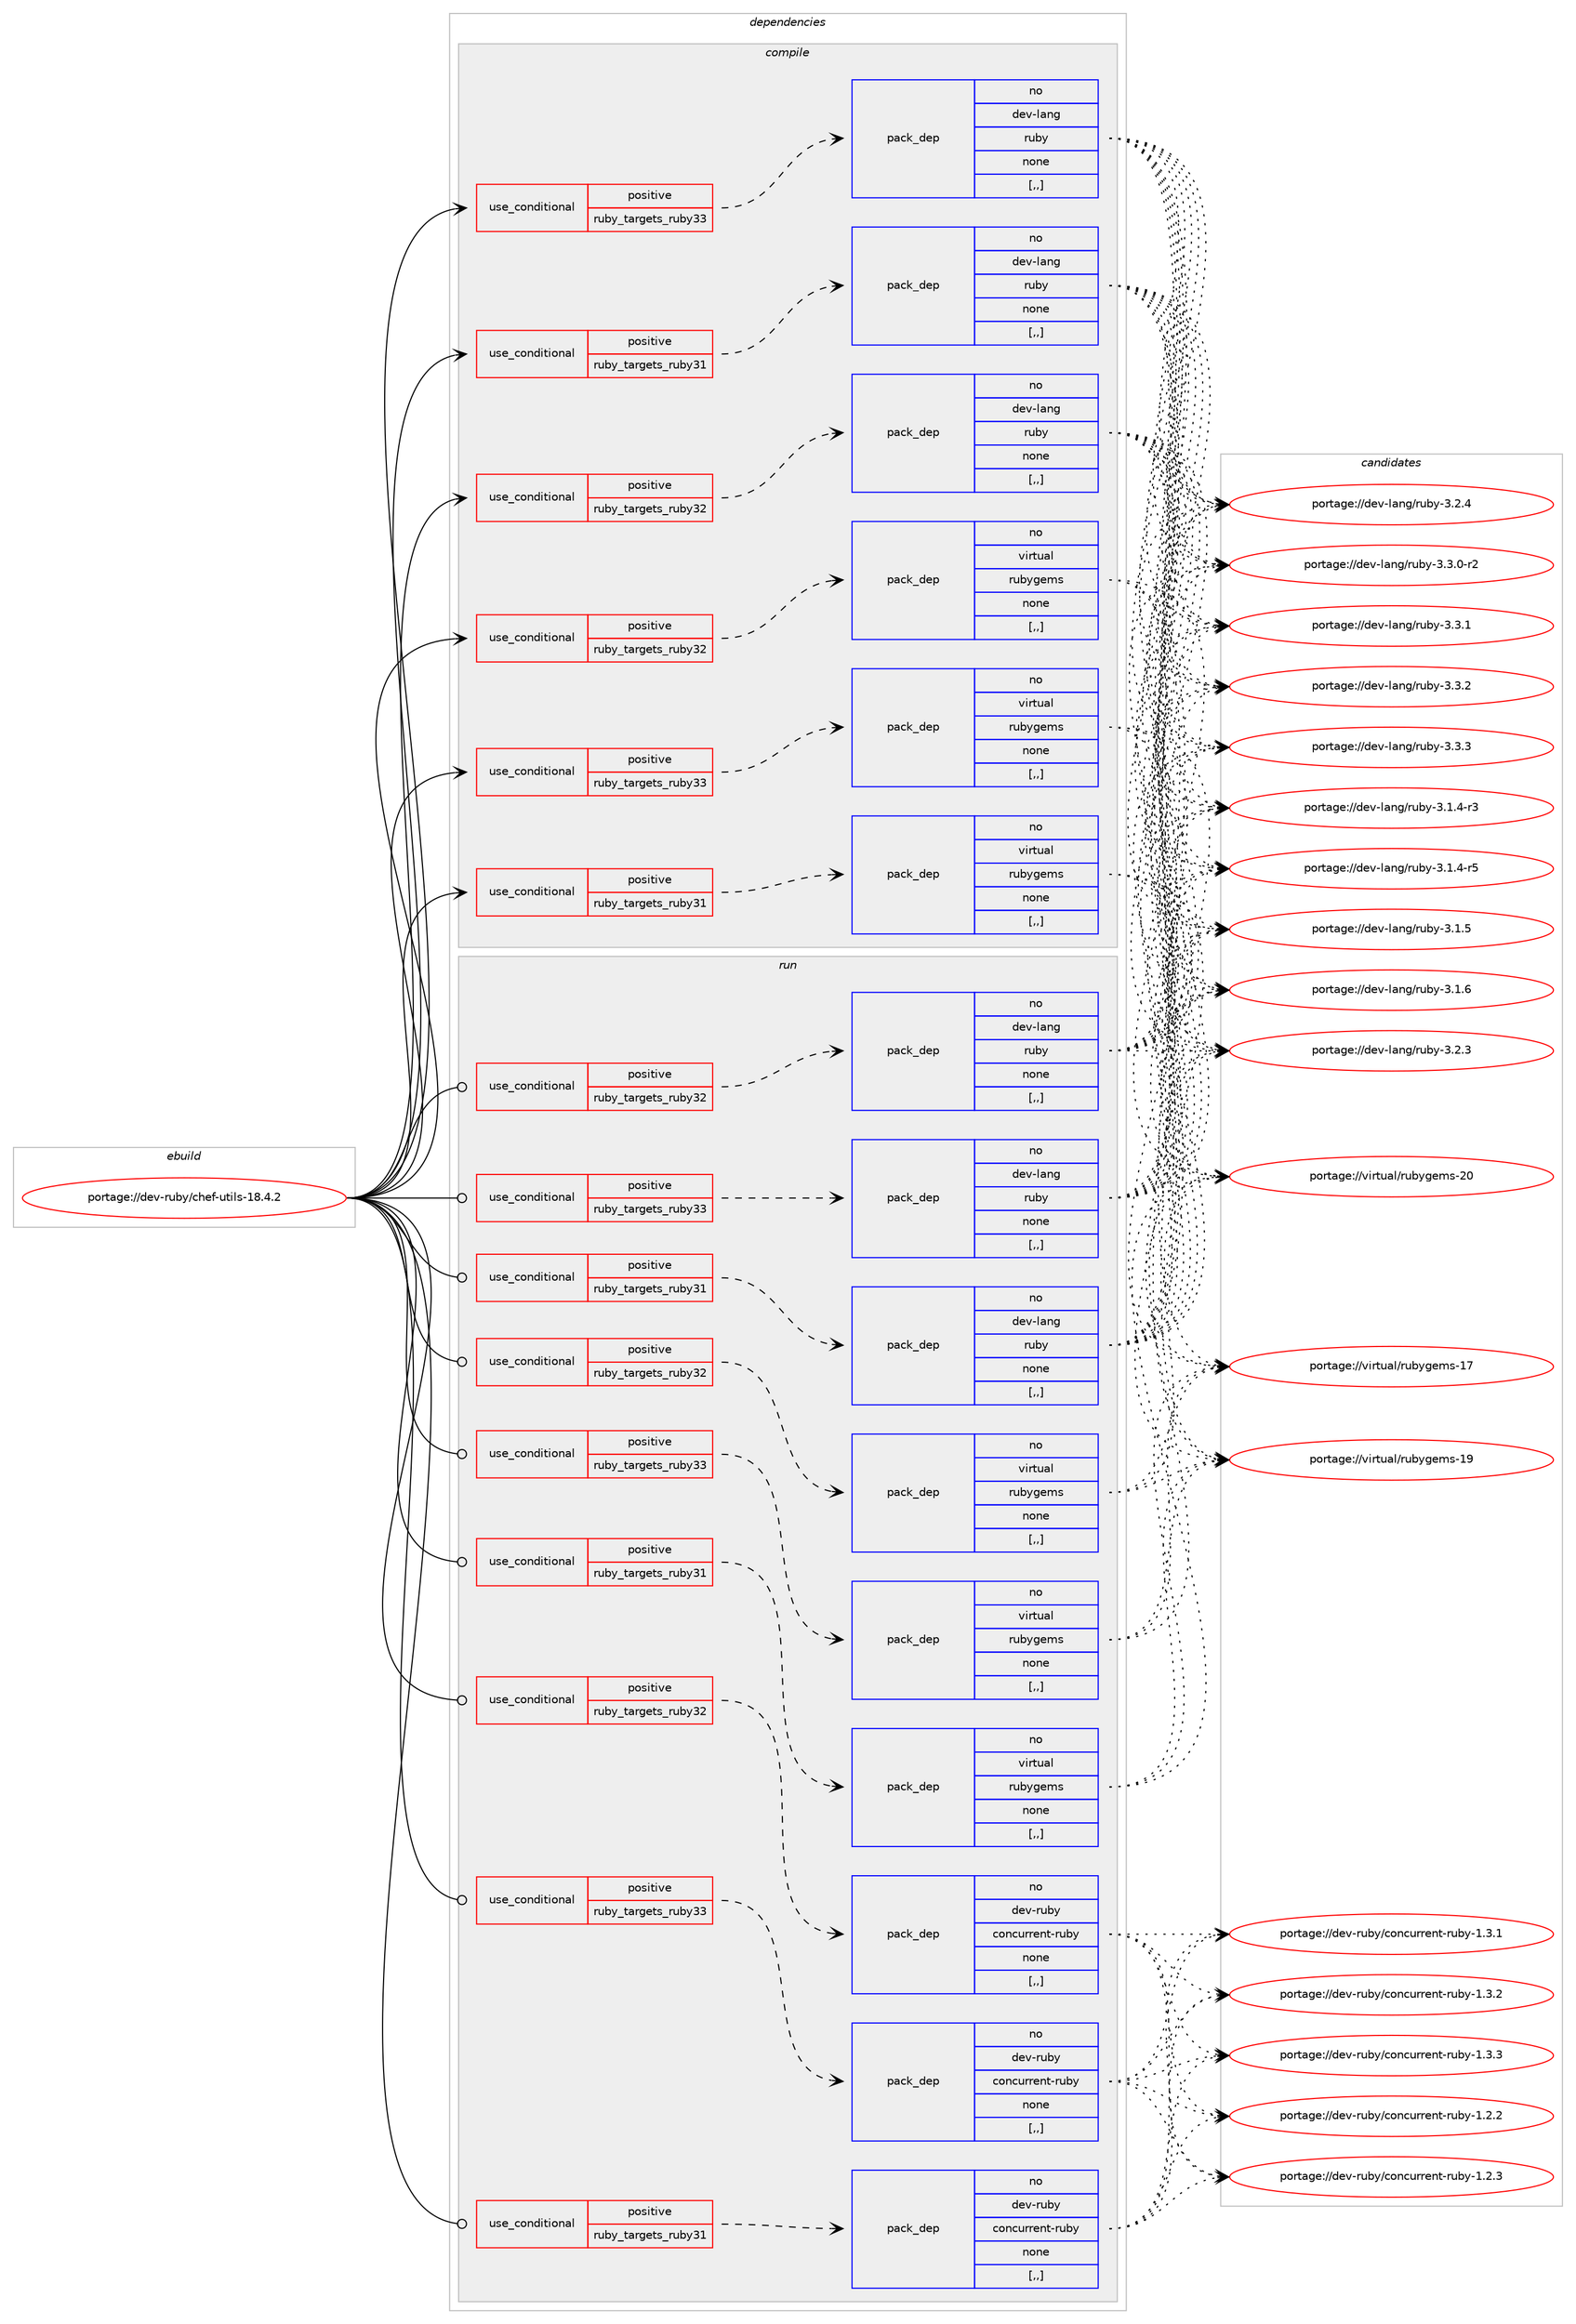 digraph prolog {

# *************
# Graph options
# *************

newrank=true;
concentrate=true;
compound=true;
graph [rankdir=LR,fontname=Helvetica,fontsize=10,ranksep=1.5];#, ranksep=2.5, nodesep=0.2];
edge  [arrowhead=vee];
node  [fontname=Helvetica,fontsize=10];

# **********
# The ebuild
# **********

subgraph cluster_leftcol {
color=gray;
rank=same;
label=<<i>ebuild</i>>;
id [label="portage://dev-ruby/chef-utils-18.4.2", color=red, width=4, href="../dev-ruby/chef-utils-18.4.2.svg"];
}

# ****************
# The dependencies
# ****************

subgraph cluster_midcol {
color=gray;
label=<<i>dependencies</i>>;
subgraph cluster_compile {
fillcolor="#eeeeee";
style=filled;
label=<<i>compile</i>>;
subgraph cond44381 {
dependency175376 [label=<<TABLE BORDER="0" CELLBORDER="1" CELLSPACING="0" CELLPADDING="4"><TR><TD ROWSPAN="3" CELLPADDING="10">use_conditional</TD></TR><TR><TD>positive</TD></TR><TR><TD>ruby_targets_ruby31</TD></TR></TABLE>>, shape=none, color=red];
subgraph pack129732 {
dependency175377 [label=<<TABLE BORDER="0" CELLBORDER="1" CELLSPACING="0" CELLPADDING="4" WIDTH="220"><TR><TD ROWSPAN="6" CELLPADDING="30">pack_dep</TD></TR><TR><TD WIDTH="110">no</TD></TR><TR><TD>dev-lang</TD></TR><TR><TD>ruby</TD></TR><TR><TD>none</TD></TR><TR><TD>[,,]</TD></TR></TABLE>>, shape=none, color=blue];
}
dependency175376:e -> dependency175377:w [weight=20,style="dashed",arrowhead="vee"];
}
id:e -> dependency175376:w [weight=20,style="solid",arrowhead="vee"];
subgraph cond44382 {
dependency175378 [label=<<TABLE BORDER="0" CELLBORDER="1" CELLSPACING="0" CELLPADDING="4"><TR><TD ROWSPAN="3" CELLPADDING="10">use_conditional</TD></TR><TR><TD>positive</TD></TR><TR><TD>ruby_targets_ruby31</TD></TR></TABLE>>, shape=none, color=red];
subgraph pack129733 {
dependency175379 [label=<<TABLE BORDER="0" CELLBORDER="1" CELLSPACING="0" CELLPADDING="4" WIDTH="220"><TR><TD ROWSPAN="6" CELLPADDING="30">pack_dep</TD></TR><TR><TD WIDTH="110">no</TD></TR><TR><TD>virtual</TD></TR><TR><TD>rubygems</TD></TR><TR><TD>none</TD></TR><TR><TD>[,,]</TD></TR></TABLE>>, shape=none, color=blue];
}
dependency175378:e -> dependency175379:w [weight=20,style="dashed",arrowhead="vee"];
}
id:e -> dependency175378:w [weight=20,style="solid",arrowhead="vee"];
subgraph cond44383 {
dependency175380 [label=<<TABLE BORDER="0" CELLBORDER="1" CELLSPACING="0" CELLPADDING="4"><TR><TD ROWSPAN="3" CELLPADDING="10">use_conditional</TD></TR><TR><TD>positive</TD></TR><TR><TD>ruby_targets_ruby32</TD></TR></TABLE>>, shape=none, color=red];
subgraph pack129734 {
dependency175381 [label=<<TABLE BORDER="0" CELLBORDER="1" CELLSPACING="0" CELLPADDING="4" WIDTH="220"><TR><TD ROWSPAN="6" CELLPADDING="30">pack_dep</TD></TR><TR><TD WIDTH="110">no</TD></TR><TR><TD>dev-lang</TD></TR><TR><TD>ruby</TD></TR><TR><TD>none</TD></TR><TR><TD>[,,]</TD></TR></TABLE>>, shape=none, color=blue];
}
dependency175380:e -> dependency175381:w [weight=20,style="dashed",arrowhead="vee"];
}
id:e -> dependency175380:w [weight=20,style="solid",arrowhead="vee"];
subgraph cond44384 {
dependency175382 [label=<<TABLE BORDER="0" CELLBORDER="1" CELLSPACING="0" CELLPADDING="4"><TR><TD ROWSPAN="3" CELLPADDING="10">use_conditional</TD></TR><TR><TD>positive</TD></TR><TR><TD>ruby_targets_ruby32</TD></TR></TABLE>>, shape=none, color=red];
subgraph pack129735 {
dependency175383 [label=<<TABLE BORDER="0" CELLBORDER="1" CELLSPACING="0" CELLPADDING="4" WIDTH="220"><TR><TD ROWSPAN="6" CELLPADDING="30">pack_dep</TD></TR><TR><TD WIDTH="110">no</TD></TR><TR><TD>virtual</TD></TR><TR><TD>rubygems</TD></TR><TR><TD>none</TD></TR><TR><TD>[,,]</TD></TR></TABLE>>, shape=none, color=blue];
}
dependency175382:e -> dependency175383:w [weight=20,style="dashed",arrowhead="vee"];
}
id:e -> dependency175382:w [weight=20,style="solid",arrowhead="vee"];
subgraph cond44385 {
dependency175384 [label=<<TABLE BORDER="0" CELLBORDER="1" CELLSPACING="0" CELLPADDING="4"><TR><TD ROWSPAN="3" CELLPADDING="10">use_conditional</TD></TR><TR><TD>positive</TD></TR><TR><TD>ruby_targets_ruby33</TD></TR></TABLE>>, shape=none, color=red];
subgraph pack129736 {
dependency175385 [label=<<TABLE BORDER="0" CELLBORDER="1" CELLSPACING="0" CELLPADDING="4" WIDTH="220"><TR><TD ROWSPAN="6" CELLPADDING="30">pack_dep</TD></TR><TR><TD WIDTH="110">no</TD></TR><TR><TD>dev-lang</TD></TR><TR><TD>ruby</TD></TR><TR><TD>none</TD></TR><TR><TD>[,,]</TD></TR></TABLE>>, shape=none, color=blue];
}
dependency175384:e -> dependency175385:w [weight=20,style="dashed",arrowhead="vee"];
}
id:e -> dependency175384:w [weight=20,style="solid",arrowhead="vee"];
subgraph cond44386 {
dependency175386 [label=<<TABLE BORDER="0" CELLBORDER="1" CELLSPACING="0" CELLPADDING="4"><TR><TD ROWSPAN="3" CELLPADDING="10">use_conditional</TD></TR><TR><TD>positive</TD></TR><TR><TD>ruby_targets_ruby33</TD></TR></TABLE>>, shape=none, color=red];
subgraph pack129737 {
dependency175387 [label=<<TABLE BORDER="0" CELLBORDER="1" CELLSPACING="0" CELLPADDING="4" WIDTH="220"><TR><TD ROWSPAN="6" CELLPADDING="30">pack_dep</TD></TR><TR><TD WIDTH="110">no</TD></TR><TR><TD>virtual</TD></TR><TR><TD>rubygems</TD></TR><TR><TD>none</TD></TR><TR><TD>[,,]</TD></TR></TABLE>>, shape=none, color=blue];
}
dependency175386:e -> dependency175387:w [weight=20,style="dashed",arrowhead="vee"];
}
id:e -> dependency175386:w [weight=20,style="solid",arrowhead="vee"];
}
subgraph cluster_compileandrun {
fillcolor="#eeeeee";
style=filled;
label=<<i>compile and run</i>>;
}
subgraph cluster_run {
fillcolor="#eeeeee";
style=filled;
label=<<i>run</i>>;
subgraph cond44387 {
dependency175388 [label=<<TABLE BORDER="0" CELLBORDER="1" CELLSPACING="0" CELLPADDING="4"><TR><TD ROWSPAN="3" CELLPADDING="10">use_conditional</TD></TR><TR><TD>positive</TD></TR><TR><TD>ruby_targets_ruby31</TD></TR></TABLE>>, shape=none, color=red];
subgraph pack129738 {
dependency175389 [label=<<TABLE BORDER="0" CELLBORDER="1" CELLSPACING="0" CELLPADDING="4" WIDTH="220"><TR><TD ROWSPAN="6" CELLPADDING="30">pack_dep</TD></TR><TR><TD WIDTH="110">no</TD></TR><TR><TD>dev-lang</TD></TR><TR><TD>ruby</TD></TR><TR><TD>none</TD></TR><TR><TD>[,,]</TD></TR></TABLE>>, shape=none, color=blue];
}
dependency175388:e -> dependency175389:w [weight=20,style="dashed",arrowhead="vee"];
}
id:e -> dependency175388:w [weight=20,style="solid",arrowhead="odot"];
subgraph cond44388 {
dependency175390 [label=<<TABLE BORDER="0" CELLBORDER="1" CELLSPACING="0" CELLPADDING="4"><TR><TD ROWSPAN="3" CELLPADDING="10">use_conditional</TD></TR><TR><TD>positive</TD></TR><TR><TD>ruby_targets_ruby31</TD></TR></TABLE>>, shape=none, color=red];
subgraph pack129739 {
dependency175391 [label=<<TABLE BORDER="0" CELLBORDER="1" CELLSPACING="0" CELLPADDING="4" WIDTH="220"><TR><TD ROWSPAN="6" CELLPADDING="30">pack_dep</TD></TR><TR><TD WIDTH="110">no</TD></TR><TR><TD>dev-ruby</TD></TR><TR><TD>concurrent-ruby</TD></TR><TR><TD>none</TD></TR><TR><TD>[,,]</TD></TR></TABLE>>, shape=none, color=blue];
}
dependency175390:e -> dependency175391:w [weight=20,style="dashed",arrowhead="vee"];
}
id:e -> dependency175390:w [weight=20,style="solid",arrowhead="odot"];
subgraph cond44389 {
dependency175392 [label=<<TABLE BORDER="0" CELLBORDER="1" CELLSPACING="0" CELLPADDING="4"><TR><TD ROWSPAN="3" CELLPADDING="10">use_conditional</TD></TR><TR><TD>positive</TD></TR><TR><TD>ruby_targets_ruby31</TD></TR></TABLE>>, shape=none, color=red];
subgraph pack129740 {
dependency175393 [label=<<TABLE BORDER="0" CELLBORDER="1" CELLSPACING="0" CELLPADDING="4" WIDTH="220"><TR><TD ROWSPAN="6" CELLPADDING="30">pack_dep</TD></TR><TR><TD WIDTH="110">no</TD></TR><TR><TD>virtual</TD></TR><TR><TD>rubygems</TD></TR><TR><TD>none</TD></TR><TR><TD>[,,]</TD></TR></TABLE>>, shape=none, color=blue];
}
dependency175392:e -> dependency175393:w [weight=20,style="dashed",arrowhead="vee"];
}
id:e -> dependency175392:w [weight=20,style="solid",arrowhead="odot"];
subgraph cond44390 {
dependency175394 [label=<<TABLE BORDER="0" CELLBORDER="1" CELLSPACING="0" CELLPADDING="4"><TR><TD ROWSPAN="3" CELLPADDING="10">use_conditional</TD></TR><TR><TD>positive</TD></TR><TR><TD>ruby_targets_ruby32</TD></TR></TABLE>>, shape=none, color=red];
subgraph pack129741 {
dependency175395 [label=<<TABLE BORDER="0" CELLBORDER="1" CELLSPACING="0" CELLPADDING="4" WIDTH="220"><TR><TD ROWSPAN="6" CELLPADDING="30">pack_dep</TD></TR><TR><TD WIDTH="110">no</TD></TR><TR><TD>dev-lang</TD></TR><TR><TD>ruby</TD></TR><TR><TD>none</TD></TR><TR><TD>[,,]</TD></TR></TABLE>>, shape=none, color=blue];
}
dependency175394:e -> dependency175395:w [weight=20,style="dashed",arrowhead="vee"];
}
id:e -> dependency175394:w [weight=20,style="solid",arrowhead="odot"];
subgraph cond44391 {
dependency175396 [label=<<TABLE BORDER="0" CELLBORDER="1" CELLSPACING="0" CELLPADDING="4"><TR><TD ROWSPAN="3" CELLPADDING="10">use_conditional</TD></TR><TR><TD>positive</TD></TR><TR><TD>ruby_targets_ruby32</TD></TR></TABLE>>, shape=none, color=red];
subgraph pack129742 {
dependency175397 [label=<<TABLE BORDER="0" CELLBORDER="1" CELLSPACING="0" CELLPADDING="4" WIDTH="220"><TR><TD ROWSPAN="6" CELLPADDING="30">pack_dep</TD></TR><TR><TD WIDTH="110">no</TD></TR><TR><TD>dev-ruby</TD></TR><TR><TD>concurrent-ruby</TD></TR><TR><TD>none</TD></TR><TR><TD>[,,]</TD></TR></TABLE>>, shape=none, color=blue];
}
dependency175396:e -> dependency175397:w [weight=20,style="dashed",arrowhead="vee"];
}
id:e -> dependency175396:w [weight=20,style="solid",arrowhead="odot"];
subgraph cond44392 {
dependency175398 [label=<<TABLE BORDER="0" CELLBORDER="1" CELLSPACING="0" CELLPADDING="4"><TR><TD ROWSPAN="3" CELLPADDING="10">use_conditional</TD></TR><TR><TD>positive</TD></TR><TR><TD>ruby_targets_ruby32</TD></TR></TABLE>>, shape=none, color=red];
subgraph pack129743 {
dependency175399 [label=<<TABLE BORDER="0" CELLBORDER="1" CELLSPACING="0" CELLPADDING="4" WIDTH="220"><TR><TD ROWSPAN="6" CELLPADDING="30">pack_dep</TD></TR><TR><TD WIDTH="110">no</TD></TR><TR><TD>virtual</TD></TR><TR><TD>rubygems</TD></TR><TR><TD>none</TD></TR><TR><TD>[,,]</TD></TR></TABLE>>, shape=none, color=blue];
}
dependency175398:e -> dependency175399:w [weight=20,style="dashed",arrowhead="vee"];
}
id:e -> dependency175398:w [weight=20,style="solid",arrowhead="odot"];
subgraph cond44393 {
dependency175400 [label=<<TABLE BORDER="0" CELLBORDER="1" CELLSPACING="0" CELLPADDING="4"><TR><TD ROWSPAN="3" CELLPADDING="10">use_conditional</TD></TR><TR><TD>positive</TD></TR><TR><TD>ruby_targets_ruby33</TD></TR></TABLE>>, shape=none, color=red];
subgraph pack129744 {
dependency175401 [label=<<TABLE BORDER="0" CELLBORDER="1" CELLSPACING="0" CELLPADDING="4" WIDTH="220"><TR><TD ROWSPAN="6" CELLPADDING="30">pack_dep</TD></TR><TR><TD WIDTH="110">no</TD></TR><TR><TD>dev-lang</TD></TR><TR><TD>ruby</TD></TR><TR><TD>none</TD></TR><TR><TD>[,,]</TD></TR></TABLE>>, shape=none, color=blue];
}
dependency175400:e -> dependency175401:w [weight=20,style="dashed",arrowhead="vee"];
}
id:e -> dependency175400:w [weight=20,style="solid",arrowhead="odot"];
subgraph cond44394 {
dependency175402 [label=<<TABLE BORDER="0" CELLBORDER="1" CELLSPACING="0" CELLPADDING="4"><TR><TD ROWSPAN="3" CELLPADDING="10">use_conditional</TD></TR><TR><TD>positive</TD></TR><TR><TD>ruby_targets_ruby33</TD></TR></TABLE>>, shape=none, color=red];
subgraph pack129745 {
dependency175403 [label=<<TABLE BORDER="0" CELLBORDER="1" CELLSPACING="0" CELLPADDING="4" WIDTH="220"><TR><TD ROWSPAN="6" CELLPADDING="30">pack_dep</TD></TR><TR><TD WIDTH="110">no</TD></TR><TR><TD>dev-ruby</TD></TR><TR><TD>concurrent-ruby</TD></TR><TR><TD>none</TD></TR><TR><TD>[,,]</TD></TR></TABLE>>, shape=none, color=blue];
}
dependency175402:e -> dependency175403:w [weight=20,style="dashed",arrowhead="vee"];
}
id:e -> dependency175402:w [weight=20,style="solid",arrowhead="odot"];
subgraph cond44395 {
dependency175404 [label=<<TABLE BORDER="0" CELLBORDER="1" CELLSPACING="0" CELLPADDING="4"><TR><TD ROWSPAN="3" CELLPADDING="10">use_conditional</TD></TR><TR><TD>positive</TD></TR><TR><TD>ruby_targets_ruby33</TD></TR></TABLE>>, shape=none, color=red];
subgraph pack129746 {
dependency175405 [label=<<TABLE BORDER="0" CELLBORDER="1" CELLSPACING="0" CELLPADDING="4" WIDTH="220"><TR><TD ROWSPAN="6" CELLPADDING="30">pack_dep</TD></TR><TR><TD WIDTH="110">no</TD></TR><TR><TD>virtual</TD></TR><TR><TD>rubygems</TD></TR><TR><TD>none</TD></TR><TR><TD>[,,]</TD></TR></TABLE>>, shape=none, color=blue];
}
dependency175404:e -> dependency175405:w [weight=20,style="dashed",arrowhead="vee"];
}
id:e -> dependency175404:w [weight=20,style="solid",arrowhead="odot"];
}
}

# **************
# The candidates
# **************

subgraph cluster_choices {
rank=same;
color=gray;
label=<<i>candidates</i>>;

subgraph choice129732 {
color=black;
nodesep=1;
choice100101118451089711010347114117981214551464946524511451 [label="portage://dev-lang/ruby-3.1.4-r3", color=red, width=4,href="../dev-lang/ruby-3.1.4-r3.svg"];
choice100101118451089711010347114117981214551464946524511453 [label="portage://dev-lang/ruby-3.1.4-r5", color=red, width=4,href="../dev-lang/ruby-3.1.4-r5.svg"];
choice10010111845108971101034711411798121455146494653 [label="portage://dev-lang/ruby-3.1.5", color=red, width=4,href="../dev-lang/ruby-3.1.5.svg"];
choice10010111845108971101034711411798121455146494654 [label="portage://dev-lang/ruby-3.1.6", color=red, width=4,href="../dev-lang/ruby-3.1.6.svg"];
choice10010111845108971101034711411798121455146504651 [label="portage://dev-lang/ruby-3.2.3", color=red, width=4,href="../dev-lang/ruby-3.2.3.svg"];
choice10010111845108971101034711411798121455146504652 [label="portage://dev-lang/ruby-3.2.4", color=red, width=4,href="../dev-lang/ruby-3.2.4.svg"];
choice100101118451089711010347114117981214551465146484511450 [label="portage://dev-lang/ruby-3.3.0-r2", color=red, width=4,href="../dev-lang/ruby-3.3.0-r2.svg"];
choice10010111845108971101034711411798121455146514649 [label="portage://dev-lang/ruby-3.3.1", color=red, width=4,href="../dev-lang/ruby-3.3.1.svg"];
choice10010111845108971101034711411798121455146514650 [label="portage://dev-lang/ruby-3.3.2", color=red, width=4,href="../dev-lang/ruby-3.3.2.svg"];
choice10010111845108971101034711411798121455146514651 [label="portage://dev-lang/ruby-3.3.3", color=red, width=4,href="../dev-lang/ruby-3.3.3.svg"];
dependency175377:e -> choice100101118451089711010347114117981214551464946524511451:w [style=dotted,weight="100"];
dependency175377:e -> choice100101118451089711010347114117981214551464946524511453:w [style=dotted,weight="100"];
dependency175377:e -> choice10010111845108971101034711411798121455146494653:w [style=dotted,weight="100"];
dependency175377:e -> choice10010111845108971101034711411798121455146494654:w [style=dotted,weight="100"];
dependency175377:e -> choice10010111845108971101034711411798121455146504651:w [style=dotted,weight="100"];
dependency175377:e -> choice10010111845108971101034711411798121455146504652:w [style=dotted,weight="100"];
dependency175377:e -> choice100101118451089711010347114117981214551465146484511450:w [style=dotted,weight="100"];
dependency175377:e -> choice10010111845108971101034711411798121455146514649:w [style=dotted,weight="100"];
dependency175377:e -> choice10010111845108971101034711411798121455146514650:w [style=dotted,weight="100"];
dependency175377:e -> choice10010111845108971101034711411798121455146514651:w [style=dotted,weight="100"];
}
subgraph choice129733 {
color=black;
nodesep=1;
choice118105114116117971084711411798121103101109115454955 [label="portage://virtual/rubygems-17", color=red, width=4,href="../virtual/rubygems-17.svg"];
choice118105114116117971084711411798121103101109115454957 [label="portage://virtual/rubygems-19", color=red, width=4,href="../virtual/rubygems-19.svg"];
choice118105114116117971084711411798121103101109115455048 [label="portage://virtual/rubygems-20", color=red, width=4,href="../virtual/rubygems-20.svg"];
dependency175379:e -> choice118105114116117971084711411798121103101109115454955:w [style=dotted,weight="100"];
dependency175379:e -> choice118105114116117971084711411798121103101109115454957:w [style=dotted,weight="100"];
dependency175379:e -> choice118105114116117971084711411798121103101109115455048:w [style=dotted,weight="100"];
}
subgraph choice129734 {
color=black;
nodesep=1;
choice100101118451089711010347114117981214551464946524511451 [label="portage://dev-lang/ruby-3.1.4-r3", color=red, width=4,href="../dev-lang/ruby-3.1.4-r3.svg"];
choice100101118451089711010347114117981214551464946524511453 [label="portage://dev-lang/ruby-3.1.4-r5", color=red, width=4,href="../dev-lang/ruby-3.1.4-r5.svg"];
choice10010111845108971101034711411798121455146494653 [label="portage://dev-lang/ruby-3.1.5", color=red, width=4,href="../dev-lang/ruby-3.1.5.svg"];
choice10010111845108971101034711411798121455146494654 [label="portage://dev-lang/ruby-3.1.6", color=red, width=4,href="../dev-lang/ruby-3.1.6.svg"];
choice10010111845108971101034711411798121455146504651 [label="portage://dev-lang/ruby-3.2.3", color=red, width=4,href="../dev-lang/ruby-3.2.3.svg"];
choice10010111845108971101034711411798121455146504652 [label="portage://dev-lang/ruby-3.2.4", color=red, width=4,href="../dev-lang/ruby-3.2.4.svg"];
choice100101118451089711010347114117981214551465146484511450 [label="portage://dev-lang/ruby-3.3.0-r2", color=red, width=4,href="../dev-lang/ruby-3.3.0-r2.svg"];
choice10010111845108971101034711411798121455146514649 [label="portage://dev-lang/ruby-3.3.1", color=red, width=4,href="../dev-lang/ruby-3.3.1.svg"];
choice10010111845108971101034711411798121455146514650 [label="portage://dev-lang/ruby-3.3.2", color=red, width=4,href="../dev-lang/ruby-3.3.2.svg"];
choice10010111845108971101034711411798121455146514651 [label="portage://dev-lang/ruby-3.3.3", color=red, width=4,href="../dev-lang/ruby-3.3.3.svg"];
dependency175381:e -> choice100101118451089711010347114117981214551464946524511451:w [style=dotted,weight="100"];
dependency175381:e -> choice100101118451089711010347114117981214551464946524511453:w [style=dotted,weight="100"];
dependency175381:e -> choice10010111845108971101034711411798121455146494653:w [style=dotted,weight="100"];
dependency175381:e -> choice10010111845108971101034711411798121455146494654:w [style=dotted,weight="100"];
dependency175381:e -> choice10010111845108971101034711411798121455146504651:w [style=dotted,weight="100"];
dependency175381:e -> choice10010111845108971101034711411798121455146504652:w [style=dotted,weight="100"];
dependency175381:e -> choice100101118451089711010347114117981214551465146484511450:w [style=dotted,weight="100"];
dependency175381:e -> choice10010111845108971101034711411798121455146514649:w [style=dotted,weight="100"];
dependency175381:e -> choice10010111845108971101034711411798121455146514650:w [style=dotted,weight="100"];
dependency175381:e -> choice10010111845108971101034711411798121455146514651:w [style=dotted,weight="100"];
}
subgraph choice129735 {
color=black;
nodesep=1;
choice118105114116117971084711411798121103101109115454955 [label="portage://virtual/rubygems-17", color=red, width=4,href="../virtual/rubygems-17.svg"];
choice118105114116117971084711411798121103101109115454957 [label="portage://virtual/rubygems-19", color=red, width=4,href="../virtual/rubygems-19.svg"];
choice118105114116117971084711411798121103101109115455048 [label="portage://virtual/rubygems-20", color=red, width=4,href="../virtual/rubygems-20.svg"];
dependency175383:e -> choice118105114116117971084711411798121103101109115454955:w [style=dotted,weight="100"];
dependency175383:e -> choice118105114116117971084711411798121103101109115454957:w [style=dotted,weight="100"];
dependency175383:e -> choice118105114116117971084711411798121103101109115455048:w [style=dotted,weight="100"];
}
subgraph choice129736 {
color=black;
nodesep=1;
choice100101118451089711010347114117981214551464946524511451 [label="portage://dev-lang/ruby-3.1.4-r3", color=red, width=4,href="../dev-lang/ruby-3.1.4-r3.svg"];
choice100101118451089711010347114117981214551464946524511453 [label="portage://dev-lang/ruby-3.1.4-r5", color=red, width=4,href="../dev-lang/ruby-3.1.4-r5.svg"];
choice10010111845108971101034711411798121455146494653 [label="portage://dev-lang/ruby-3.1.5", color=red, width=4,href="../dev-lang/ruby-3.1.5.svg"];
choice10010111845108971101034711411798121455146494654 [label="portage://dev-lang/ruby-3.1.6", color=red, width=4,href="../dev-lang/ruby-3.1.6.svg"];
choice10010111845108971101034711411798121455146504651 [label="portage://dev-lang/ruby-3.2.3", color=red, width=4,href="../dev-lang/ruby-3.2.3.svg"];
choice10010111845108971101034711411798121455146504652 [label="portage://dev-lang/ruby-3.2.4", color=red, width=4,href="../dev-lang/ruby-3.2.4.svg"];
choice100101118451089711010347114117981214551465146484511450 [label="portage://dev-lang/ruby-3.3.0-r2", color=red, width=4,href="../dev-lang/ruby-3.3.0-r2.svg"];
choice10010111845108971101034711411798121455146514649 [label="portage://dev-lang/ruby-3.3.1", color=red, width=4,href="../dev-lang/ruby-3.3.1.svg"];
choice10010111845108971101034711411798121455146514650 [label="portage://dev-lang/ruby-3.3.2", color=red, width=4,href="../dev-lang/ruby-3.3.2.svg"];
choice10010111845108971101034711411798121455146514651 [label="portage://dev-lang/ruby-3.3.3", color=red, width=4,href="../dev-lang/ruby-3.3.3.svg"];
dependency175385:e -> choice100101118451089711010347114117981214551464946524511451:w [style=dotted,weight="100"];
dependency175385:e -> choice100101118451089711010347114117981214551464946524511453:w [style=dotted,weight="100"];
dependency175385:e -> choice10010111845108971101034711411798121455146494653:w [style=dotted,weight="100"];
dependency175385:e -> choice10010111845108971101034711411798121455146494654:w [style=dotted,weight="100"];
dependency175385:e -> choice10010111845108971101034711411798121455146504651:w [style=dotted,weight="100"];
dependency175385:e -> choice10010111845108971101034711411798121455146504652:w [style=dotted,weight="100"];
dependency175385:e -> choice100101118451089711010347114117981214551465146484511450:w [style=dotted,weight="100"];
dependency175385:e -> choice10010111845108971101034711411798121455146514649:w [style=dotted,weight="100"];
dependency175385:e -> choice10010111845108971101034711411798121455146514650:w [style=dotted,weight="100"];
dependency175385:e -> choice10010111845108971101034711411798121455146514651:w [style=dotted,weight="100"];
}
subgraph choice129737 {
color=black;
nodesep=1;
choice118105114116117971084711411798121103101109115454955 [label="portage://virtual/rubygems-17", color=red, width=4,href="../virtual/rubygems-17.svg"];
choice118105114116117971084711411798121103101109115454957 [label="portage://virtual/rubygems-19", color=red, width=4,href="../virtual/rubygems-19.svg"];
choice118105114116117971084711411798121103101109115455048 [label="portage://virtual/rubygems-20", color=red, width=4,href="../virtual/rubygems-20.svg"];
dependency175387:e -> choice118105114116117971084711411798121103101109115454955:w [style=dotted,weight="100"];
dependency175387:e -> choice118105114116117971084711411798121103101109115454957:w [style=dotted,weight="100"];
dependency175387:e -> choice118105114116117971084711411798121103101109115455048:w [style=dotted,weight="100"];
}
subgraph choice129738 {
color=black;
nodesep=1;
choice100101118451089711010347114117981214551464946524511451 [label="portage://dev-lang/ruby-3.1.4-r3", color=red, width=4,href="../dev-lang/ruby-3.1.4-r3.svg"];
choice100101118451089711010347114117981214551464946524511453 [label="portage://dev-lang/ruby-3.1.4-r5", color=red, width=4,href="../dev-lang/ruby-3.1.4-r5.svg"];
choice10010111845108971101034711411798121455146494653 [label="portage://dev-lang/ruby-3.1.5", color=red, width=4,href="../dev-lang/ruby-3.1.5.svg"];
choice10010111845108971101034711411798121455146494654 [label="portage://dev-lang/ruby-3.1.6", color=red, width=4,href="../dev-lang/ruby-3.1.6.svg"];
choice10010111845108971101034711411798121455146504651 [label="portage://dev-lang/ruby-3.2.3", color=red, width=4,href="../dev-lang/ruby-3.2.3.svg"];
choice10010111845108971101034711411798121455146504652 [label="portage://dev-lang/ruby-3.2.4", color=red, width=4,href="../dev-lang/ruby-3.2.4.svg"];
choice100101118451089711010347114117981214551465146484511450 [label="portage://dev-lang/ruby-3.3.0-r2", color=red, width=4,href="../dev-lang/ruby-3.3.0-r2.svg"];
choice10010111845108971101034711411798121455146514649 [label="portage://dev-lang/ruby-3.3.1", color=red, width=4,href="../dev-lang/ruby-3.3.1.svg"];
choice10010111845108971101034711411798121455146514650 [label="portage://dev-lang/ruby-3.3.2", color=red, width=4,href="../dev-lang/ruby-3.3.2.svg"];
choice10010111845108971101034711411798121455146514651 [label="portage://dev-lang/ruby-3.3.3", color=red, width=4,href="../dev-lang/ruby-3.3.3.svg"];
dependency175389:e -> choice100101118451089711010347114117981214551464946524511451:w [style=dotted,weight="100"];
dependency175389:e -> choice100101118451089711010347114117981214551464946524511453:w [style=dotted,weight="100"];
dependency175389:e -> choice10010111845108971101034711411798121455146494653:w [style=dotted,weight="100"];
dependency175389:e -> choice10010111845108971101034711411798121455146494654:w [style=dotted,weight="100"];
dependency175389:e -> choice10010111845108971101034711411798121455146504651:w [style=dotted,weight="100"];
dependency175389:e -> choice10010111845108971101034711411798121455146504652:w [style=dotted,weight="100"];
dependency175389:e -> choice100101118451089711010347114117981214551465146484511450:w [style=dotted,weight="100"];
dependency175389:e -> choice10010111845108971101034711411798121455146514649:w [style=dotted,weight="100"];
dependency175389:e -> choice10010111845108971101034711411798121455146514650:w [style=dotted,weight="100"];
dependency175389:e -> choice10010111845108971101034711411798121455146514651:w [style=dotted,weight="100"];
}
subgraph choice129739 {
color=black;
nodesep=1;
choice10010111845114117981214799111110991171141141011101164511411798121454946504650 [label="portage://dev-ruby/concurrent-ruby-1.2.2", color=red, width=4,href="../dev-ruby/concurrent-ruby-1.2.2.svg"];
choice10010111845114117981214799111110991171141141011101164511411798121454946504651 [label="portage://dev-ruby/concurrent-ruby-1.2.3", color=red, width=4,href="../dev-ruby/concurrent-ruby-1.2.3.svg"];
choice10010111845114117981214799111110991171141141011101164511411798121454946514649 [label="portage://dev-ruby/concurrent-ruby-1.3.1", color=red, width=4,href="../dev-ruby/concurrent-ruby-1.3.1.svg"];
choice10010111845114117981214799111110991171141141011101164511411798121454946514650 [label="portage://dev-ruby/concurrent-ruby-1.3.2", color=red, width=4,href="../dev-ruby/concurrent-ruby-1.3.2.svg"];
choice10010111845114117981214799111110991171141141011101164511411798121454946514651 [label="portage://dev-ruby/concurrent-ruby-1.3.3", color=red, width=4,href="../dev-ruby/concurrent-ruby-1.3.3.svg"];
dependency175391:e -> choice10010111845114117981214799111110991171141141011101164511411798121454946504650:w [style=dotted,weight="100"];
dependency175391:e -> choice10010111845114117981214799111110991171141141011101164511411798121454946504651:w [style=dotted,weight="100"];
dependency175391:e -> choice10010111845114117981214799111110991171141141011101164511411798121454946514649:w [style=dotted,weight="100"];
dependency175391:e -> choice10010111845114117981214799111110991171141141011101164511411798121454946514650:w [style=dotted,weight="100"];
dependency175391:e -> choice10010111845114117981214799111110991171141141011101164511411798121454946514651:w [style=dotted,weight="100"];
}
subgraph choice129740 {
color=black;
nodesep=1;
choice118105114116117971084711411798121103101109115454955 [label="portage://virtual/rubygems-17", color=red, width=4,href="../virtual/rubygems-17.svg"];
choice118105114116117971084711411798121103101109115454957 [label="portage://virtual/rubygems-19", color=red, width=4,href="../virtual/rubygems-19.svg"];
choice118105114116117971084711411798121103101109115455048 [label="portage://virtual/rubygems-20", color=red, width=4,href="../virtual/rubygems-20.svg"];
dependency175393:e -> choice118105114116117971084711411798121103101109115454955:w [style=dotted,weight="100"];
dependency175393:e -> choice118105114116117971084711411798121103101109115454957:w [style=dotted,weight="100"];
dependency175393:e -> choice118105114116117971084711411798121103101109115455048:w [style=dotted,weight="100"];
}
subgraph choice129741 {
color=black;
nodesep=1;
choice100101118451089711010347114117981214551464946524511451 [label="portage://dev-lang/ruby-3.1.4-r3", color=red, width=4,href="../dev-lang/ruby-3.1.4-r3.svg"];
choice100101118451089711010347114117981214551464946524511453 [label="portage://dev-lang/ruby-3.1.4-r5", color=red, width=4,href="../dev-lang/ruby-3.1.4-r5.svg"];
choice10010111845108971101034711411798121455146494653 [label="portage://dev-lang/ruby-3.1.5", color=red, width=4,href="../dev-lang/ruby-3.1.5.svg"];
choice10010111845108971101034711411798121455146494654 [label="portage://dev-lang/ruby-3.1.6", color=red, width=4,href="../dev-lang/ruby-3.1.6.svg"];
choice10010111845108971101034711411798121455146504651 [label="portage://dev-lang/ruby-3.2.3", color=red, width=4,href="../dev-lang/ruby-3.2.3.svg"];
choice10010111845108971101034711411798121455146504652 [label="portage://dev-lang/ruby-3.2.4", color=red, width=4,href="../dev-lang/ruby-3.2.4.svg"];
choice100101118451089711010347114117981214551465146484511450 [label="portage://dev-lang/ruby-3.3.0-r2", color=red, width=4,href="../dev-lang/ruby-3.3.0-r2.svg"];
choice10010111845108971101034711411798121455146514649 [label="portage://dev-lang/ruby-3.3.1", color=red, width=4,href="../dev-lang/ruby-3.3.1.svg"];
choice10010111845108971101034711411798121455146514650 [label="portage://dev-lang/ruby-3.3.2", color=red, width=4,href="../dev-lang/ruby-3.3.2.svg"];
choice10010111845108971101034711411798121455146514651 [label="portage://dev-lang/ruby-3.3.3", color=red, width=4,href="../dev-lang/ruby-3.3.3.svg"];
dependency175395:e -> choice100101118451089711010347114117981214551464946524511451:w [style=dotted,weight="100"];
dependency175395:e -> choice100101118451089711010347114117981214551464946524511453:w [style=dotted,weight="100"];
dependency175395:e -> choice10010111845108971101034711411798121455146494653:w [style=dotted,weight="100"];
dependency175395:e -> choice10010111845108971101034711411798121455146494654:w [style=dotted,weight="100"];
dependency175395:e -> choice10010111845108971101034711411798121455146504651:w [style=dotted,weight="100"];
dependency175395:e -> choice10010111845108971101034711411798121455146504652:w [style=dotted,weight="100"];
dependency175395:e -> choice100101118451089711010347114117981214551465146484511450:w [style=dotted,weight="100"];
dependency175395:e -> choice10010111845108971101034711411798121455146514649:w [style=dotted,weight="100"];
dependency175395:e -> choice10010111845108971101034711411798121455146514650:w [style=dotted,weight="100"];
dependency175395:e -> choice10010111845108971101034711411798121455146514651:w [style=dotted,weight="100"];
}
subgraph choice129742 {
color=black;
nodesep=1;
choice10010111845114117981214799111110991171141141011101164511411798121454946504650 [label="portage://dev-ruby/concurrent-ruby-1.2.2", color=red, width=4,href="../dev-ruby/concurrent-ruby-1.2.2.svg"];
choice10010111845114117981214799111110991171141141011101164511411798121454946504651 [label="portage://dev-ruby/concurrent-ruby-1.2.3", color=red, width=4,href="../dev-ruby/concurrent-ruby-1.2.3.svg"];
choice10010111845114117981214799111110991171141141011101164511411798121454946514649 [label="portage://dev-ruby/concurrent-ruby-1.3.1", color=red, width=4,href="../dev-ruby/concurrent-ruby-1.3.1.svg"];
choice10010111845114117981214799111110991171141141011101164511411798121454946514650 [label="portage://dev-ruby/concurrent-ruby-1.3.2", color=red, width=4,href="../dev-ruby/concurrent-ruby-1.3.2.svg"];
choice10010111845114117981214799111110991171141141011101164511411798121454946514651 [label="portage://dev-ruby/concurrent-ruby-1.3.3", color=red, width=4,href="../dev-ruby/concurrent-ruby-1.3.3.svg"];
dependency175397:e -> choice10010111845114117981214799111110991171141141011101164511411798121454946504650:w [style=dotted,weight="100"];
dependency175397:e -> choice10010111845114117981214799111110991171141141011101164511411798121454946504651:w [style=dotted,weight="100"];
dependency175397:e -> choice10010111845114117981214799111110991171141141011101164511411798121454946514649:w [style=dotted,weight="100"];
dependency175397:e -> choice10010111845114117981214799111110991171141141011101164511411798121454946514650:w [style=dotted,weight="100"];
dependency175397:e -> choice10010111845114117981214799111110991171141141011101164511411798121454946514651:w [style=dotted,weight="100"];
}
subgraph choice129743 {
color=black;
nodesep=1;
choice118105114116117971084711411798121103101109115454955 [label="portage://virtual/rubygems-17", color=red, width=4,href="../virtual/rubygems-17.svg"];
choice118105114116117971084711411798121103101109115454957 [label="portage://virtual/rubygems-19", color=red, width=4,href="../virtual/rubygems-19.svg"];
choice118105114116117971084711411798121103101109115455048 [label="portage://virtual/rubygems-20", color=red, width=4,href="../virtual/rubygems-20.svg"];
dependency175399:e -> choice118105114116117971084711411798121103101109115454955:w [style=dotted,weight="100"];
dependency175399:e -> choice118105114116117971084711411798121103101109115454957:w [style=dotted,weight="100"];
dependency175399:e -> choice118105114116117971084711411798121103101109115455048:w [style=dotted,weight="100"];
}
subgraph choice129744 {
color=black;
nodesep=1;
choice100101118451089711010347114117981214551464946524511451 [label="portage://dev-lang/ruby-3.1.4-r3", color=red, width=4,href="../dev-lang/ruby-3.1.4-r3.svg"];
choice100101118451089711010347114117981214551464946524511453 [label="portage://dev-lang/ruby-3.1.4-r5", color=red, width=4,href="../dev-lang/ruby-3.1.4-r5.svg"];
choice10010111845108971101034711411798121455146494653 [label="portage://dev-lang/ruby-3.1.5", color=red, width=4,href="../dev-lang/ruby-3.1.5.svg"];
choice10010111845108971101034711411798121455146494654 [label="portage://dev-lang/ruby-3.1.6", color=red, width=4,href="../dev-lang/ruby-3.1.6.svg"];
choice10010111845108971101034711411798121455146504651 [label="portage://dev-lang/ruby-3.2.3", color=red, width=4,href="../dev-lang/ruby-3.2.3.svg"];
choice10010111845108971101034711411798121455146504652 [label="portage://dev-lang/ruby-3.2.4", color=red, width=4,href="../dev-lang/ruby-3.2.4.svg"];
choice100101118451089711010347114117981214551465146484511450 [label="portage://dev-lang/ruby-3.3.0-r2", color=red, width=4,href="../dev-lang/ruby-3.3.0-r2.svg"];
choice10010111845108971101034711411798121455146514649 [label="portage://dev-lang/ruby-3.3.1", color=red, width=4,href="../dev-lang/ruby-3.3.1.svg"];
choice10010111845108971101034711411798121455146514650 [label="portage://dev-lang/ruby-3.3.2", color=red, width=4,href="../dev-lang/ruby-3.3.2.svg"];
choice10010111845108971101034711411798121455146514651 [label="portage://dev-lang/ruby-3.3.3", color=red, width=4,href="../dev-lang/ruby-3.3.3.svg"];
dependency175401:e -> choice100101118451089711010347114117981214551464946524511451:w [style=dotted,weight="100"];
dependency175401:e -> choice100101118451089711010347114117981214551464946524511453:w [style=dotted,weight="100"];
dependency175401:e -> choice10010111845108971101034711411798121455146494653:w [style=dotted,weight="100"];
dependency175401:e -> choice10010111845108971101034711411798121455146494654:w [style=dotted,weight="100"];
dependency175401:e -> choice10010111845108971101034711411798121455146504651:w [style=dotted,weight="100"];
dependency175401:e -> choice10010111845108971101034711411798121455146504652:w [style=dotted,weight="100"];
dependency175401:e -> choice100101118451089711010347114117981214551465146484511450:w [style=dotted,weight="100"];
dependency175401:e -> choice10010111845108971101034711411798121455146514649:w [style=dotted,weight="100"];
dependency175401:e -> choice10010111845108971101034711411798121455146514650:w [style=dotted,weight="100"];
dependency175401:e -> choice10010111845108971101034711411798121455146514651:w [style=dotted,weight="100"];
}
subgraph choice129745 {
color=black;
nodesep=1;
choice10010111845114117981214799111110991171141141011101164511411798121454946504650 [label="portage://dev-ruby/concurrent-ruby-1.2.2", color=red, width=4,href="../dev-ruby/concurrent-ruby-1.2.2.svg"];
choice10010111845114117981214799111110991171141141011101164511411798121454946504651 [label="portage://dev-ruby/concurrent-ruby-1.2.3", color=red, width=4,href="../dev-ruby/concurrent-ruby-1.2.3.svg"];
choice10010111845114117981214799111110991171141141011101164511411798121454946514649 [label="portage://dev-ruby/concurrent-ruby-1.3.1", color=red, width=4,href="../dev-ruby/concurrent-ruby-1.3.1.svg"];
choice10010111845114117981214799111110991171141141011101164511411798121454946514650 [label="portage://dev-ruby/concurrent-ruby-1.3.2", color=red, width=4,href="../dev-ruby/concurrent-ruby-1.3.2.svg"];
choice10010111845114117981214799111110991171141141011101164511411798121454946514651 [label="portage://dev-ruby/concurrent-ruby-1.3.3", color=red, width=4,href="../dev-ruby/concurrent-ruby-1.3.3.svg"];
dependency175403:e -> choice10010111845114117981214799111110991171141141011101164511411798121454946504650:w [style=dotted,weight="100"];
dependency175403:e -> choice10010111845114117981214799111110991171141141011101164511411798121454946504651:w [style=dotted,weight="100"];
dependency175403:e -> choice10010111845114117981214799111110991171141141011101164511411798121454946514649:w [style=dotted,weight="100"];
dependency175403:e -> choice10010111845114117981214799111110991171141141011101164511411798121454946514650:w [style=dotted,weight="100"];
dependency175403:e -> choice10010111845114117981214799111110991171141141011101164511411798121454946514651:w [style=dotted,weight="100"];
}
subgraph choice129746 {
color=black;
nodesep=1;
choice118105114116117971084711411798121103101109115454955 [label="portage://virtual/rubygems-17", color=red, width=4,href="../virtual/rubygems-17.svg"];
choice118105114116117971084711411798121103101109115454957 [label="portage://virtual/rubygems-19", color=red, width=4,href="../virtual/rubygems-19.svg"];
choice118105114116117971084711411798121103101109115455048 [label="portage://virtual/rubygems-20", color=red, width=4,href="../virtual/rubygems-20.svg"];
dependency175405:e -> choice118105114116117971084711411798121103101109115454955:w [style=dotted,weight="100"];
dependency175405:e -> choice118105114116117971084711411798121103101109115454957:w [style=dotted,weight="100"];
dependency175405:e -> choice118105114116117971084711411798121103101109115455048:w [style=dotted,weight="100"];
}
}

}
